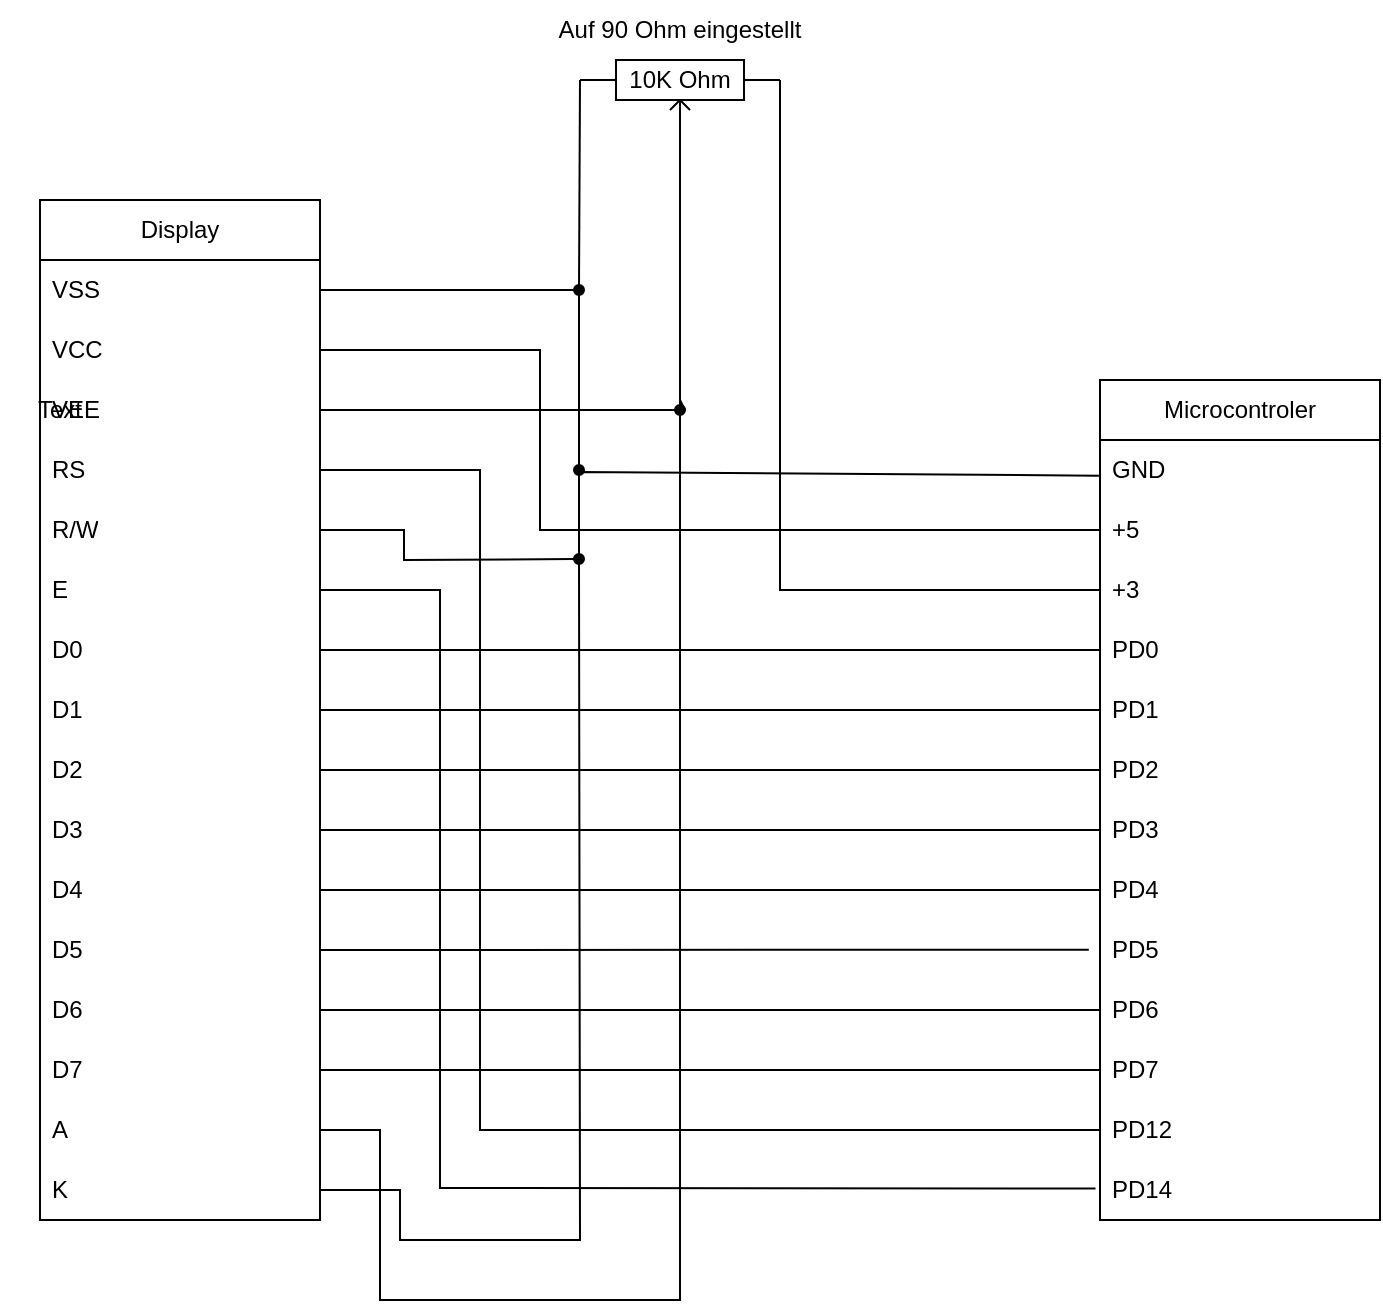<mxfile version="21.2.3" type="device">
  <diagram name="Page-1" id="7e0a89b8-554c-2b80-1dc8-d5c74ca68de4">
    <mxGraphModel dx="1853" dy="833" grid="0" gridSize="10" guides="1" tooltips="1" connect="1" arrows="1" fold="1" page="1" pageScale="1" pageWidth="1100" pageHeight="850" background="none" math="0" shadow="0">
      <root>
        <mxCell id="0" />
        <mxCell id="1" parent="0" />
        <mxCell id="NPAhg3nykdGBVtbv5uxs-1" value="Microcontroler" style="swimlane;fontStyle=0;childLayout=stackLayout;horizontal=1;startSize=30;horizontalStack=0;resizeParent=1;resizeParentMax=0;resizeLast=0;collapsible=1;marginBottom=0;whiteSpace=wrap;html=1;" vertex="1" parent="1">
          <mxGeometry x="840" y="230" width="140" height="420" as="geometry" />
        </mxCell>
        <mxCell id="NPAhg3nykdGBVtbv5uxs-2" value="GND" style="text;strokeColor=none;fillColor=none;align=left;verticalAlign=middle;spacingLeft=4;spacingRight=4;overflow=hidden;points=[[0,0.5],[1,0.5]];portConstraint=eastwest;rotatable=0;whiteSpace=wrap;html=1;" vertex="1" parent="NPAhg3nykdGBVtbv5uxs-1">
          <mxGeometry y="30" width="140" height="30" as="geometry" />
        </mxCell>
        <mxCell id="NPAhg3nykdGBVtbv5uxs-3" value="+5" style="text;strokeColor=none;fillColor=none;align=left;verticalAlign=middle;spacingLeft=4;spacingRight=4;overflow=hidden;points=[[0,0.5],[1,0.5]];portConstraint=eastwest;rotatable=0;whiteSpace=wrap;html=1;" vertex="1" parent="NPAhg3nykdGBVtbv5uxs-1">
          <mxGeometry y="60" width="140" height="30" as="geometry" />
        </mxCell>
        <mxCell id="NPAhg3nykdGBVtbv5uxs-4" value="+3" style="text;strokeColor=none;fillColor=none;align=left;verticalAlign=middle;spacingLeft=4;spacingRight=4;overflow=hidden;points=[[0,0.5],[1,0.5]];portConstraint=eastwest;rotatable=0;whiteSpace=wrap;html=1;" vertex="1" parent="NPAhg3nykdGBVtbv5uxs-1">
          <mxGeometry y="90" width="140" height="30" as="geometry" />
        </mxCell>
        <mxCell id="NPAhg3nykdGBVtbv5uxs-10" value="PD0" style="text;strokeColor=none;fillColor=none;align=left;verticalAlign=middle;spacingLeft=4;spacingRight=4;overflow=hidden;points=[[0,0.5],[1,0.5]];portConstraint=eastwest;rotatable=0;whiteSpace=wrap;html=1;" vertex="1" parent="NPAhg3nykdGBVtbv5uxs-1">
          <mxGeometry y="120" width="140" height="30" as="geometry" />
        </mxCell>
        <mxCell id="NPAhg3nykdGBVtbv5uxs-11" value="PD1" style="text;strokeColor=none;fillColor=none;align=left;verticalAlign=middle;spacingLeft=4;spacingRight=4;overflow=hidden;points=[[0,0.5],[1,0.5]];portConstraint=eastwest;rotatable=0;whiteSpace=wrap;html=1;" vertex="1" parent="NPAhg3nykdGBVtbv5uxs-1">
          <mxGeometry y="150" width="140" height="30" as="geometry" />
        </mxCell>
        <mxCell id="NPAhg3nykdGBVtbv5uxs-12" value="PD2" style="text;strokeColor=none;fillColor=none;align=left;verticalAlign=middle;spacingLeft=4;spacingRight=4;overflow=hidden;points=[[0,0.5],[1,0.5]];portConstraint=eastwest;rotatable=0;whiteSpace=wrap;html=1;" vertex="1" parent="NPAhg3nykdGBVtbv5uxs-1">
          <mxGeometry y="180" width="140" height="30" as="geometry" />
        </mxCell>
        <mxCell id="NPAhg3nykdGBVtbv5uxs-13" value="PD3" style="text;strokeColor=none;fillColor=none;align=left;verticalAlign=middle;spacingLeft=4;spacingRight=4;overflow=hidden;points=[[0,0.5],[1,0.5]];portConstraint=eastwest;rotatable=0;whiteSpace=wrap;html=1;" vertex="1" parent="NPAhg3nykdGBVtbv5uxs-1">
          <mxGeometry y="210" width="140" height="30" as="geometry" />
        </mxCell>
        <mxCell id="NPAhg3nykdGBVtbv5uxs-14" value="PD4" style="text;strokeColor=none;fillColor=none;align=left;verticalAlign=middle;spacingLeft=4;spacingRight=4;overflow=hidden;points=[[0,0.5],[1,0.5]];portConstraint=eastwest;rotatable=0;whiteSpace=wrap;html=1;" vertex="1" parent="NPAhg3nykdGBVtbv5uxs-1">
          <mxGeometry y="240" width="140" height="30" as="geometry" />
        </mxCell>
        <mxCell id="NPAhg3nykdGBVtbv5uxs-15" value="PD5" style="text;strokeColor=none;fillColor=none;align=left;verticalAlign=middle;spacingLeft=4;spacingRight=4;overflow=hidden;points=[[0,0.5],[1,0.5]];portConstraint=eastwest;rotatable=0;whiteSpace=wrap;html=1;" vertex="1" parent="NPAhg3nykdGBVtbv5uxs-1">
          <mxGeometry y="270" width="140" height="30" as="geometry" />
        </mxCell>
        <mxCell id="NPAhg3nykdGBVtbv5uxs-16" value="PD6" style="text;strokeColor=none;fillColor=none;align=left;verticalAlign=middle;spacingLeft=4;spacingRight=4;overflow=hidden;points=[[0,0.5],[1,0.5]];portConstraint=eastwest;rotatable=0;whiteSpace=wrap;html=1;" vertex="1" parent="NPAhg3nykdGBVtbv5uxs-1">
          <mxGeometry y="300" width="140" height="30" as="geometry" />
        </mxCell>
        <mxCell id="NPAhg3nykdGBVtbv5uxs-17" value="PD7" style="text;strokeColor=none;fillColor=none;align=left;verticalAlign=middle;spacingLeft=4;spacingRight=4;overflow=hidden;points=[[0,0.5],[1,0.5]];portConstraint=eastwest;rotatable=0;whiteSpace=wrap;html=1;" vertex="1" parent="NPAhg3nykdGBVtbv5uxs-1">
          <mxGeometry y="330" width="140" height="30" as="geometry" />
        </mxCell>
        <mxCell id="NPAhg3nykdGBVtbv5uxs-18" value="PD12" style="text;strokeColor=none;fillColor=none;align=left;verticalAlign=middle;spacingLeft=4;spacingRight=4;overflow=hidden;points=[[0,0.5],[1,0.5]];portConstraint=eastwest;rotatable=0;whiteSpace=wrap;html=1;" vertex="1" parent="NPAhg3nykdGBVtbv5uxs-1">
          <mxGeometry y="360" width="140" height="30" as="geometry" />
        </mxCell>
        <mxCell id="NPAhg3nykdGBVtbv5uxs-20" value="PD14" style="text;strokeColor=none;fillColor=none;align=left;verticalAlign=middle;spacingLeft=4;spacingRight=4;overflow=hidden;points=[[0,0.5],[1,0.5]];portConstraint=eastwest;rotatable=0;whiteSpace=wrap;html=1;" vertex="1" parent="NPAhg3nykdGBVtbv5uxs-1">
          <mxGeometry y="390" width="140" height="30" as="geometry" />
        </mxCell>
        <mxCell id="NPAhg3nykdGBVtbv5uxs-23" value="Display" style="swimlane;fontStyle=0;childLayout=stackLayout;horizontal=1;startSize=30;horizontalStack=0;resizeParent=1;resizeParentMax=0;resizeLast=0;collapsible=1;marginBottom=0;whiteSpace=wrap;html=1;" vertex="1" parent="1">
          <mxGeometry x="310" y="140" width="140" height="510" as="geometry" />
        </mxCell>
        <mxCell id="NPAhg3nykdGBVtbv5uxs-24" value="VSS" style="text;strokeColor=none;fillColor=none;align=left;verticalAlign=middle;spacingLeft=4;spacingRight=4;overflow=hidden;points=[[0,0.5],[1,0.5]];portConstraint=eastwest;rotatable=0;whiteSpace=wrap;html=1;" vertex="1" parent="NPAhg3nykdGBVtbv5uxs-23">
          <mxGeometry y="30" width="140" height="30" as="geometry" />
        </mxCell>
        <mxCell id="NPAhg3nykdGBVtbv5uxs-25" value="VCC" style="text;strokeColor=none;fillColor=none;align=left;verticalAlign=middle;spacingLeft=4;spacingRight=4;overflow=hidden;points=[[0,0.5],[1,0.5]];portConstraint=eastwest;rotatable=0;whiteSpace=wrap;html=1;" vertex="1" parent="NPAhg3nykdGBVtbv5uxs-23">
          <mxGeometry y="60" width="140" height="30" as="geometry" />
        </mxCell>
        <mxCell id="NPAhg3nykdGBVtbv5uxs-26" value="VEE" style="text;strokeColor=none;fillColor=none;align=left;verticalAlign=middle;spacingLeft=4;spacingRight=4;overflow=hidden;points=[[0,0.5],[1,0.5]];portConstraint=eastwest;rotatable=0;whiteSpace=wrap;html=1;" vertex="1" parent="NPAhg3nykdGBVtbv5uxs-23">
          <mxGeometry y="90" width="140" height="30" as="geometry" />
        </mxCell>
        <mxCell id="NPAhg3nykdGBVtbv5uxs-27" value="RS" style="text;strokeColor=none;fillColor=none;align=left;verticalAlign=middle;spacingLeft=4;spacingRight=4;overflow=hidden;points=[[0,0.5],[1,0.5]];portConstraint=eastwest;rotatable=0;whiteSpace=wrap;html=1;" vertex="1" parent="NPAhg3nykdGBVtbv5uxs-23">
          <mxGeometry y="120" width="140" height="30" as="geometry" />
        </mxCell>
        <mxCell id="NPAhg3nykdGBVtbv5uxs-28" value="R/W" style="text;strokeColor=none;fillColor=none;align=left;verticalAlign=middle;spacingLeft=4;spacingRight=4;overflow=hidden;points=[[0,0.5],[1,0.5]];portConstraint=eastwest;rotatable=0;whiteSpace=wrap;html=1;" vertex="1" parent="NPAhg3nykdGBVtbv5uxs-23">
          <mxGeometry y="150" width="140" height="30" as="geometry" />
        </mxCell>
        <mxCell id="NPAhg3nykdGBVtbv5uxs-30" value="E" style="text;strokeColor=none;fillColor=none;align=left;verticalAlign=middle;spacingLeft=4;spacingRight=4;overflow=hidden;points=[[0,0.5],[1,0.5]];portConstraint=eastwest;rotatable=0;whiteSpace=wrap;html=1;" vertex="1" parent="NPAhg3nykdGBVtbv5uxs-23">
          <mxGeometry y="180" width="140" height="30" as="geometry" />
        </mxCell>
        <mxCell id="NPAhg3nykdGBVtbv5uxs-31" value="D0" style="text;strokeColor=none;fillColor=none;align=left;verticalAlign=middle;spacingLeft=4;spacingRight=4;overflow=hidden;points=[[0,0.5],[1,0.5]];portConstraint=eastwest;rotatable=0;whiteSpace=wrap;html=1;" vertex="1" parent="NPAhg3nykdGBVtbv5uxs-23">
          <mxGeometry y="210" width="140" height="30" as="geometry" />
        </mxCell>
        <mxCell id="NPAhg3nykdGBVtbv5uxs-32" value="D1" style="text;strokeColor=none;fillColor=none;align=left;verticalAlign=middle;spacingLeft=4;spacingRight=4;overflow=hidden;points=[[0,0.5],[1,0.5]];portConstraint=eastwest;rotatable=0;whiteSpace=wrap;html=1;" vertex="1" parent="NPAhg3nykdGBVtbv5uxs-23">
          <mxGeometry y="240" width="140" height="30" as="geometry" />
        </mxCell>
        <mxCell id="NPAhg3nykdGBVtbv5uxs-33" value="D2" style="text;strokeColor=none;fillColor=none;align=left;verticalAlign=middle;spacingLeft=4;spacingRight=4;overflow=hidden;points=[[0,0.5],[1,0.5]];portConstraint=eastwest;rotatable=0;whiteSpace=wrap;html=1;" vertex="1" parent="NPAhg3nykdGBVtbv5uxs-23">
          <mxGeometry y="270" width="140" height="30" as="geometry" />
        </mxCell>
        <mxCell id="NPAhg3nykdGBVtbv5uxs-34" value="D3" style="text;strokeColor=none;fillColor=none;align=left;verticalAlign=middle;spacingLeft=4;spacingRight=4;overflow=hidden;points=[[0,0.5],[1,0.5]];portConstraint=eastwest;rotatable=0;whiteSpace=wrap;html=1;" vertex="1" parent="NPAhg3nykdGBVtbv5uxs-23">
          <mxGeometry y="300" width="140" height="30" as="geometry" />
        </mxCell>
        <mxCell id="NPAhg3nykdGBVtbv5uxs-35" value="D4" style="text;strokeColor=none;fillColor=none;align=left;verticalAlign=middle;spacingLeft=4;spacingRight=4;overflow=hidden;points=[[0,0.5],[1,0.5]];portConstraint=eastwest;rotatable=0;whiteSpace=wrap;html=1;" vertex="1" parent="NPAhg3nykdGBVtbv5uxs-23">
          <mxGeometry y="330" width="140" height="30" as="geometry" />
        </mxCell>
        <mxCell id="NPAhg3nykdGBVtbv5uxs-36" value="D5" style="text;strokeColor=none;fillColor=none;align=left;verticalAlign=middle;spacingLeft=4;spacingRight=4;overflow=hidden;points=[[0,0.5],[1,0.5]];portConstraint=eastwest;rotatable=0;whiteSpace=wrap;html=1;" vertex="1" parent="NPAhg3nykdGBVtbv5uxs-23">
          <mxGeometry y="360" width="140" height="30" as="geometry" />
        </mxCell>
        <mxCell id="NPAhg3nykdGBVtbv5uxs-37" value="D6" style="text;strokeColor=none;fillColor=none;align=left;verticalAlign=middle;spacingLeft=4;spacingRight=4;overflow=hidden;points=[[0,0.5],[1,0.5]];portConstraint=eastwest;rotatable=0;whiteSpace=wrap;html=1;" vertex="1" parent="NPAhg3nykdGBVtbv5uxs-23">
          <mxGeometry y="390" width="140" height="30" as="geometry" />
        </mxCell>
        <mxCell id="NPAhg3nykdGBVtbv5uxs-38" value="D7" style="text;strokeColor=none;fillColor=none;align=left;verticalAlign=middle;spacingLeft=4;spacingRight=4;overflow=hidden;points=[[0,0.5],[1,0.5]];portConstraint=eastwest;rotatable=0;whiteSpace=wrap;html=1;" vertex="1" parent="NPAhg3nykdGBVtbv5uxs-23">
          <mxGeometry y="420" width="140" height="30" as="geometry" />
        </mxCell>
        <mxCell id="NPAhg3nykdGBVtbv5uxs-39" value="A" style="text;strokeColor=none;fillColor=none;align=left;verticalAlign=middle;spacingLeft=4;spacingRight=4;overflow=hidden;points=[[0,0.5],[1,0.5]];portConstraint=eastwest;rotatable=0;whiteSpace=wrap;html=1;" vertex="1" parent="NPAhg3nykdGBVtbv5uxs-23">
          <mxGeometry y="450" width="140" height="30" as="geometry" />
        </mxCell>
        <mxCell id="NPAhg3nykdGBVtbv5uxs-40" value="K" style="text;strokeColor=none;fillColor=none;align=left;verticalAlign=middle;spacingLeft=4;spacingRight=4;overflow=hidden;points=[[0,0.5],[1,0.5]];portConstraint=eastwest;rotatable=0;whiteSpace=wrap;html=1;" vertex="1" parent="NPAhg3nykdGBVtbv5uxs-23">
          <mxGeometry y="480" width="140" height="30" as="geometry" />
        </mxCell>
        <mxCell id="NPAhg3nykdGBVtbv5uxs-41" value="" style="pointerEvents=1;verticalLabelPosition=bottom;shadow=0;dashed=0;align=center;html=1;verticalAlign=top;shape=mxgraph.electrical.resistors.potentiometer_1;" vertex="1" parent="1">
          <mxGeometry x="580" y="70" width="100" height="40" as="geometry" />
        </mxCell>
        <mxCell id="NPAhg3nykdGBVtbv5uxs-42" value="" style="endArrow=none;html=1;rounded=0;exitX=1;exitY=0.5;exitDx=0;exitDy=0;entryX=0;entryY=0.5;entryDx=0;entryDy=0;" edge="1" parent="1" source="NPAhg3nykdGBVtbv5uxs-31" target="NPAhg3nykdGBVtbv5uxs-10">
          <mxGeometry width="50" height="50" relative="1" as="geometry">
            <mxPoint x="660" y="310" as="sourcePoint" />
            <mxPoint x="710" y="260" as="targetPoint" />
          </mxGeometry>
        </mxCell>
        <mxCell id="NPAhg3nykdGBVtbv5uxs-43" value="" style="endArrow=none;html=1;rounded=0;exitX=1;exitY=0.5;exitDx=0;exitDy=0;entryX=0;entryY=0.5;entryDx=0;entryDy=0;" edge="1" parent="1" source="NPAhg3nykdGBVtbv5uxs-32" target="NPAhg3nykdGBVtbv5uxs-11">
          <mxGeometry width="50" height="50" relative="1" as="geometry">
            <mxPoint x="660" y="410" as="sourcePoint" />
            <mxPoint x="710" y="360" as="targetPoint" />
          </mxGeometry>
        </mxCell>
        <mxCell id="NPAhg3nykdGBVtbv5uxs-44" value="" style="endArrow=none;html=1;rounded=0;exitX=1;exitY=0.5;exitDx=0;exitDy=0;entryX=0;entryY=0.5;entryDx=0;entryDy=0;" edge="1" parent="1" source="NPAhg3nykdGBVtbv5uxs-33" target="NPAhg3nykdGBVtbv5uxs-12">
          <mxGeometry width="50" height="50" relative="1" as="geometry">
            <mxPoint x="660" y="410" as="sourcePoint" />
            <mxPoint x="710" y="360" as="targetPoint" />
          </mxGeometry>
        </mxCell>
        <mxCell id="NPAhg3nykdGBVtbv5uxs-45" value="" style="endArrow=none;html=1;rounded=0;exitX=1;exitY=0.5;exitDx=0;exitDy=0;entryX=0;entryY=0.5;entryDx=0;entryDy=0;" edge="1" parent="1" source="NPAhg3nykdGBVtbv5uxs-34" target="NPAhg3nykdGBVtbv5uxs-13">
          <mxGeometry width="50" height="50" relative="1" as="geometry">
            <mxPoint x="660" y="410" as="sourcePoint" />
            <mxPoint x="710" y="360" as="targetPoint" />
          </mxGeometry>
        </mxCell>
        <mxCell id="NPAhg3nykdGBVtbv5uxs-46" value="" style="endArrow=none;html=1;rounded=0;exitX=1;exitY=0.5;exitDx=0;exitDy=0;" edge="1" parent="1" source="NPAhg3nykdGBVtbv5uxs-35" target="NPAhg3nykdGBVtbv5uxs-14">
          <mxGeometry width="50" height="50" relative="1" as="geometry">
            <mxPoint x="660" y="410" as="sourcePoint" />
            <mxPoint x="710" y="360" as="targetPoint" />
          </mxGeometry>
        </mxCell>
        <mxCell id="NPAhg3nykdGBVtbv5uxs-47" value="" style="endArrow=none;html=1;rounded=0;entryX=-0.04;entryY=0.495;entryDx=0;entryDy=0;entryPerimeter=0;exitX=1;exitY=0.5;exitDx=0;exitDy=0;" edge="1" parent="1" source="NPAhg3nykdGBVtbv5uxs-36" target="NPAhg3nykdGBVtbv5uxs-15">
          <mxGeometry width="50" height="50" relative="1" as="geometry">
            <mxPoint x="440" y="560" as="sourcePoint" />
            <mxPoint x="490" y="510" as="targetPoint" />
          </mxGeometry>
        </mxCell>
        <mxCell id="NPAhg3nykdGBVtbv5uxs-48" value="" style="endArrow=none;html=1;rounded=0;exitX=1;exitY=0.5;exitDx=0;exitDy=0;entryX=0;entryY=0.5;entryDx=0;entryDy=0;" edge="1" parent="1" source="NPAhg3nykdGBVtbv5uxs-37" target="NPAhg3nykdGBVtbv5uxs-16">
          <mxGeometry width="50" height="50" relative="1" as="geometry">
            <mxPoint x="660" y="410" as="sourcePoint" />
            <mxPoint x="710" y="360" as="targetPoint" />
          </mxGeometry>
        </mxCell>
        <mxCell id="NPAhg3nykdGBVtbv5uxs-49" value="" style="endArrow=none;html=1;rounded=0;exitX=1;exitY=0.5;exitDx=0;exitDy=0;entryX=0;entryY=0.5;entryDx=0;entryDy=0;" edge="1" parent="1" source="NPAhg3nykdGBVtbv5uxs-38" target="NPAhg3nykdGBVtbv5uxs-17">
          <mxGeometry width="50" height="50" relative="1" as="geometry">
            <mxPoint x="660" y="410" as="sourcePoint" />
            <mxPoint x="710" y="360" as="targetPoint" />
          </mxGeometry>
        </mxCell>
        <mxCell id="NPAhg3nykdGBVtbv5uxs-51" value="" style="endArrow=none;html=1;rounded=0;exitX=1;exitY=0.5;exitDx=0;exitDy=0;entryX=0;entryY=0.5;entryDx=0;entryDy=0;" edge="1" parent="1" source="NPAhg3nykdGBVtbv5uxs-25" target="NPAhg3nykdGBVtbv5uxs-3">
          <mxGeometry width="50" height="50" relative="1" as="geometry">
            <mxPoint x="660" y="410" as="sourcePoint" />
            <mxPoint x="710" y="360" as="targetPoint" />
            <Array as="points">
              <mxPoint x="560" y="215" />
              <mxPoint x="560" y="305" />
            </Array>
          </mxGeometry>
        </mxCell>
        <mxCell id="NPAhg3nykdGBVtbv5uxs-52" value="" style="endArrow=none;html=1;rounded=0;exitX=1;exitY=0.5;exitDx=0;exitDy=0;entryX=0.5;entryY=1;entryDx=0;entryDy=0;entryPerimeter=0;" edge="1" parent="1" source="NPAhg3nykdGBVtbv5uxs-26" target="NPAhg3nykdGBVtbv5uxs-41">
          <mxGeometry width="50" height="50" relative="1" as="geometry">
            <mxPoint x="660" y="410" as="sourcePoint" />
            <mxPoint x="710" y="360" as="targetPoint" />
            <Array as="points">
              <mxPoint x="630" y="245" />
            </Array>
          </mxGeometry>
        </mxCell>
        <mxCell id="NPAhg3nykdGBVtbv5uxs-53" value="" style="endArrow=none;html=1;rounded=0;entryX=0;entryY=0.5;entryDx=0;entryDy=0;exitX=1;exitY=0.25;exitDx=0;exitDy=0;exitPerimeter=0;" edge="1" parent="1" source="NPAhg3nykdGBVtbv5uxs-41" target="NPAhg3nykdGBVtbv5uxs-4">
          <mxGeometry width="50" height="50" relative="1" as="geometry">
            <mxPoint x="660" y="410" as="sourcePoint" />
            <mxPoint x="710" y="360" as="targetPoint" />
            <Array as="points">
              <mxPoint x="680" y="335" />
            </Array>
          </mxGeometry>
        </mxCell>
        <mxCell id="NPAhg3nykdGBVtbv5uxs-54" value="" style="endArrow=none;html=1;rounded=0;entryX=0;entryY=0.25;entryDx=0;entryDy=0;entryPerimeter=0;" edge="1" parent="1" source="NPAhg3nykdGBVtbv5uxs-55" target="NPAhg3nykdGBVtbv5uxs-41">
          <mxGeometry width="50" height="50" relative="1" as="geometry">
            <mxPoint x="580" y="190" as="sourcePoint" />
            <mxPoint x="710" y="360" as="targetPoint" />
          </mxGeometry>
        </mxCell>
        <mxCell id="NPAhg3nykdGBVtbv5uxs-58" value="" style="endArrow=none;html=1;rounded=0;exitX=1;exitY=0.5;exitDx=0;exitDy=0;entryX=0;entryY=0.5;entryDx=0;entryDy=0;" edge="1" parent="1" source="NPAhg3nykdGBVtbv5uxs-24" target="NPAhg3nykdGBVtbv5uxs-55">
          <mxGeometry width="50" height="50" relative="1" as="geometry">
            <mxPoint x="450" y="185" as="sourcePoint" />
            <mxPoint x="840" y="275" as="targetPoint" />
            <Array as="points" />
          </mxGeometry>
        </mxCell>
        <mxCell id="NPAhg3nykdGBVtbv5uxs-55" value="" style="ellipse;whiteSpace=wrap;html=1;aspect=fixed;fillColor=#050505;" vertex="1" parent="1">
          <mxGeometry x="577" y="182.5" width="5" height="5" as="geometry" />
        </mxCell>
        <mxCell id="NPAhg3nykdGBVtbv5uxs-59" value="" style="endArrow=none;html=1;rounded=0;exitX=1;exitY=0.5;exitDx=0;exitDy=0;entryX=0;entryY=0.5;entryDx=0;entryDy=0;" edge="1" parent="1" source="NPAhg3nykdGBVtbv5uxs-27" target="NPAhg3nykdGBVtbv5uxs-18">
          <mxGeometry width="50" height="50" relative="1" as="geometry">
            <mxPoint x="547" y="408" as="sourcePoint" />
            <mxPoint x="597" y="358" as="targetPoint" />
            <Array as="points">
              <mxPoint x="530" y="275" />
              <mxPoint x="530" y="605" />
            </Array>
          </mxGeometry>
        </mxCell>
        <mxCell id="NPAhg3nykdGBVtbv5uxs-64" value="" style="endArrow=none;html=1;rounded=0;entryX=0.5;entryY=1;entryDx=0;entryDy=0;exitX=0.5;exitY=0;exitDx=0;exitDy=0;" edge="1" parent="1" source="NPAhg3nykdGBVtbv5uxs-62" target="NPAhg3nykdGBVtbv5uxs-55">
          <mxGeometry width="50" height="50" relative="1" as="geometry">
            <mxPoint x="619" y="277" as="sourcePoint" />
            <mxPoint x="669" y="227" as="targetPoint" />
            <Array as="points" />
          </mxGeometry>
        </mxCell>
        <mxCell id="NPAhg3nykdGBVtbv5uxs-66" value="" style="endArrow=none;html=1;rounded=0;entryX=0.5;entryY=1;entryDx=0;entryDy=0;exitX=-0.004;exitY=0.594;exitDx=0;exitDy=0;exitPerimeter=0;" edge="1" parent="1" source="NPAhg3nykdGBVtbv5uxs-2" target="NPAhg3nykdGBVtbv5uxs-62">
          <mxGeometry width="50" height="50" relative="1" as="geometry">
            <mxPoint x="839" y="278" as="sourcePoint" />
            <mxPoint x="580" y="188" as="targetPoint" />
            <Array as="points">
              <mxPoint x="580" y="276" />
            </Array>
          </mxGeometry>
        </mxCell>
        <mxCell id="NPAhg3nykdGBVtbv5uxs-62" value="" style="ellipse;whiteSpace=wrap;html=1;aspect=fixed;fillColor=#050505;" vertex="1" parent="1">
          <mxGeometry x="577" y="272.5" width="5" height="5" as="geometry" />
        </mxCell>
        <mxCell id="NPAhg3nykdGBVtbv5uxs-69" value="" style="endArrow=none;html=1;rounded=0;exitX=1;exitY=0.5;exitDx=0;exitDy=0;entryX=-0.016;entryY=0.474;entryDx=0;entryDy=0;entryPerimeter=0;" edge="1" parent="1" source="NPAhg3nykdGBVtbv5uxs-30" target="NPAhg3nykdGBVtbv5uxs-20">
          <mxGeometry width="50" height="50" relative="1" as="geometry">
            <mxPoint x="475" y="392" as="sourcePoint" />
            <mxPoint x="525" y="342" as="targetPoint" />
            <Array as="points">
              <mxPoint x="510" y="335" />
              <mxPoint x="510" y="634" />
            </Array>
          </mxGeometry>
        </mxCell>
        <mxCell id="NPAhg3nykdGBVtbv5uxs-70" value="" style="endArrow=none;html=1;rounded=0;exitX=1;exitY=0.5;exitDx=0;exitDy=0;" edge="1" parent="1" source="NPAhg3nykdGBVtbv5uxs-71">
          <mxGeometry width="50" height="50" relative="1" as="geometry">
            <mxPoint x="480" y="430" as="sourcePoint" />
            <mxPoint x="580" y="320" as="targetPoint" />
            <Array as="points" />
          </mxGeometry>
        </mxCell>
        <mxCell id="NPAhg3nykdGBVtbv5uxs-72" value="" style="endArrow=none;html=1;rounded=0;exitX=1;exitY=0.5;exitDx=0;exitDy=0;" edge="1" parent="1" source="NPAhg3nykdGBVtbv5uxs-28" target="NPAhg3nykdGBVtbv5uxs-71">
          <mxGeometry width="50" height="50" relative="1" as="geometry">
            <mxPoint x="450" y="305" as="sourcePoint" />
            <mxPoint x="580" y="270" as="targetPoint" />
            <Array as="points">
              <mxPoint x="492" y="305" />
              <mxPoint x="492" y="320" />
            </Array>
          </mxGeometry>
        </mxCell>
        <mxCell id="NPAhg3nykdGBVtbv5uxs-73" value="" style="endArrow=none;html=1;rounded=0;exitX=1;exitY=0.5;exitDx=0;exitDy=0;" edge="1" parent="1" source="NPAhg3nykdGBVtbv5uxs-40" target="NPAhg3nykdGBVtbv5uxs-71">
          <mxGeometry width="50" height="50" relative="1" as="geometry">
            <mxPoint x="450" y="635" as="sourcePoint" />
            <mxPoint x="580" y="320" as="targetPoint" />
            <Array as="points">
              <mxPoint x="490" y="635" />
              <mxPoint x="490" y="660" />
              <mxPoint x="580" y="660" />
            </Array>
          </mxGeometry>
        </mxCell>
        <mxCell id="NPAhg3nykdGBVtbv5uxs-71" value="" style="ellipse;whiteSpace=wrap;html=1;aspect=fixed;fillColor=#050505;" vertex="1" parent="1">
          <mxGeometry x="577" y="317" width="5" height="5" as="geometry" />
        </mxCell>
        <mxCell id="NPAhg3nykdGBVtbv5uxs-74" value="" style="endArrow=none;html=1;rounded=0;entryX=0.5;entryY=0;entryDx=0;entryDy=0;exitX=0.5;exitY=1;exitDx=0;exitDy=0;" edge="1" parent="1" source="NPAhg3nykdGBVtbv5uxs-62" target="NPAhg3nykdGBVtbv5uxs-71">
          <mxGeometry width="50" height="50" relative="1" as="geometry">
            <mxPoint x="526" y="381" as="sourcePoint" />
            <mxPoint x="576" y="331" as="targetPoint" />
          </mxGeometry>
        </mxCell>
        <mxCell id="NPAhg3nykdGBVtbv5uxs-75" value="" style="endArrow=none;html=1;rounded=0;exitX=1;exitY=0.5;exitDx=0;exitDy=0;" edge="1" parent="1" source="NPAhg3nykdGBVtbv5uxs-76">
          <mxGeometry width="50" height="50" relative="1" as="geometry">
            <mxPoint x="540" y="460" as="sourcePoint" />
            <mxPoint x="630" y="240" as="targetPoint" />
            <Array as="points" />
          </mxGeometry>
        </mxCell>
        <mxCell id="NPAhg3nykdGBVtbv5uxs-77" value="" style="endArrow=none;html=1;rounded=0;exitX=1;exitY=0.5;exitDx=0;exitDy=0;" edge="1" parent="1" source="NPAhg3nykdGBVtbv5uxs-39" target="NPAhg3nykdGBVtbv5uxs-76">
          <mxGeometry width="50" height="50" relative="1" as="geometry">
            <mxPoint x="450" y="605" as="sourcePoint" />
            <mxPoint x="630" y="240" as="targetPoint" />
            <Array as="points">
              <mxPoint x="480" y="605" />
              <mxPoint x="480" y="690" />
              <mxPoint x="630" y="690" />
            </Array>
          </mxGeometry>
        </mxCell>
        <mxCell id="NPAhg3nykdGBVtbv5uxs-76" value="" style="ellipse;whiteSpace=wrap;html=1;aspect=fixed;fillColor=#050505;" vertex="1" parent="1">
          <mxGeometry x="627.5" y="242.5" width="5" height="5" as="geometry" />
        </mxCell>
        <mxCell id="NPAhg3nykdGBVtbv5uxs-78" value="Text" style="text;html=1;strokeColor=none;fillColor=none;align=center;verticalAlign=middle;whiteSpace=wrap;rounded=0;" vertex="1" parent="1">
          <mxGeometry x="290" y="230" width="60" height="30" as="geometry" />
        </mxCell>
        <mxCell id="NPAhg3nykdGBVtbv5uxs-79" value="Auf 90 Ohm eingestellt" style="text;html=1;strokeColor=none;fillColor=none;align=center;verticalAlign=middle;whiteSpace=wrap;rounded=0;" vertex="1" parent="1">
          <mxGeometry x="561" y="40" width="138" height="30" as="geometry" />
        </mxCell>
        <mxCell id="NPAhg3nykdGBVtbv5uxs-80" value="10K Ohm" style="text;html=1;strokeColor=none;fillColor=none;align=center;verticalAlign=middle;whiteSpace=wrap;rounded=0;" vertex="1" parent="1">
          <mxGeometry x="600" y="65" width="60" height="30" as="geometry" />
        </mxCell>
      </root>
    </mxGraphModel>
  </diagram>
</mxfile>
